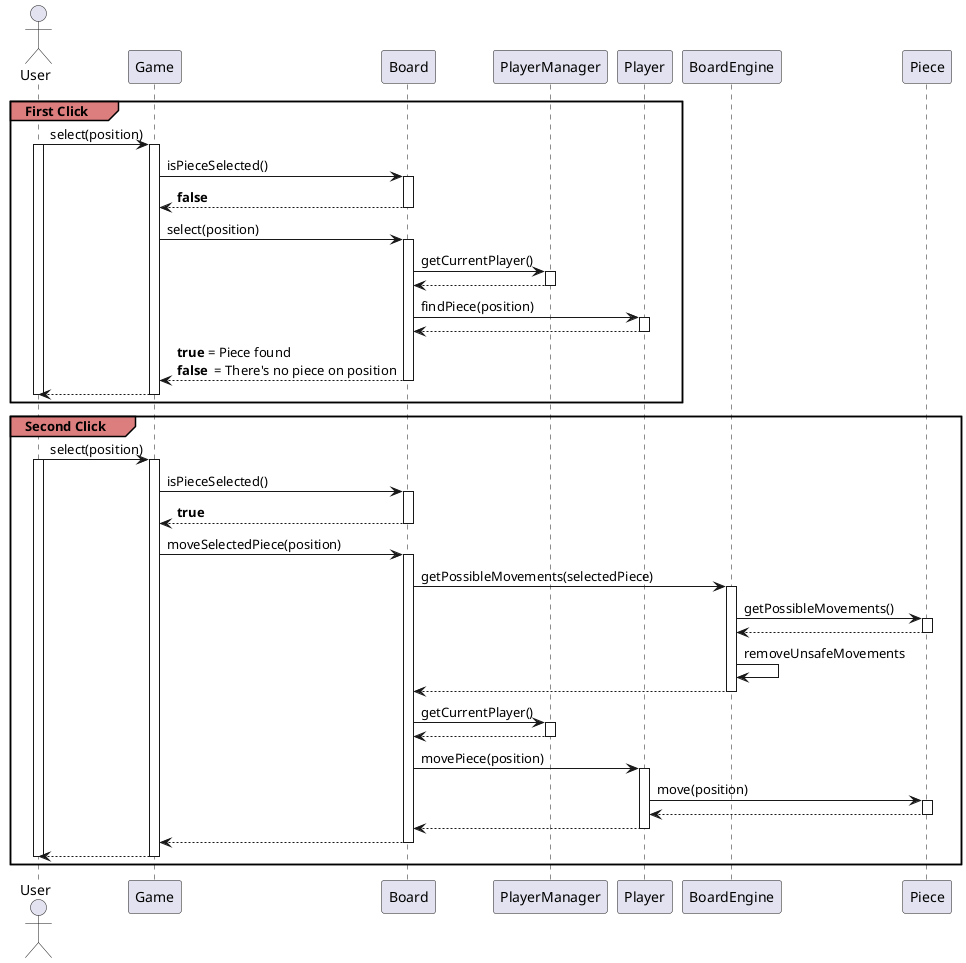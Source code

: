 @startuml
    actor User 
    participant Game
    participant Board
    participant PlayerManager
    participant Player
    participant BoardEngine
    participant Piece

    skinparam SequenceGroupBackgroundColor #DD7E7E

    group First Click 
        User -> Game: select(position)
        activate User
            activate Game
                Game -> Board: isPieceSelected()
                activate Board
                    Board --> Game : **false** 
                    deactivate Board

                Game -> Board: select(position)

                activate Board
                    Board -> PlayerManager : getCurrentPlayer()

                    activate PlayerManager
                        PlayerManager --> Board 
                    deactivate PlayerManager

                    Board -> Player : findPiece(position)

                    activate Player
                        Player --> Board 
                    deactivate Player 

                    Board --> Game : **true** = Piece found\n**false**  = There's no piece on position 

                deactivate Board

                Game --> User

            deactivate Game
        deactivate User
    end

    group Second Click 
        User -> Game: select(position)
        activate User
            activate Game
                Game -> Board: isPieceSelected()
                activate Board
                    Board --> Game : **true**
                    deactivate Board

                Game -> Board: moveSelectedPiece(position)

                activate Board
                    Board -> BoardEngine : getPossibleMovements(selectedPiece)

                    activate BoardEngine

                        BoardEngine -> Piece : getPossibleMovements()

                        activate Piece
                            Piece --> BoardEngine
                        deactivate Piece

                        BoardEngine -> BoardEngine : removeUnsafeMovements
                        BoardEngine --> Board

                    deactivate BoardEngine

                    Board -> PlayerManager : getCurrentPlayer()

                    activate PlayerManager
                        PlayerManager --> Board 
                    deactivate PlayerManager

                    Board -> Player : movePiece(position)

                    activate Player

                        Player -> Piece : move(position)

                        activate Piece
                            Piece --> Player
                        deactivate Piece

                        Player --> Board

                    deactivate Player


                    Board --> Game 
                deactivate Board

                Game --> User

            deactivate Game
        deactivate User
    end
@enduml